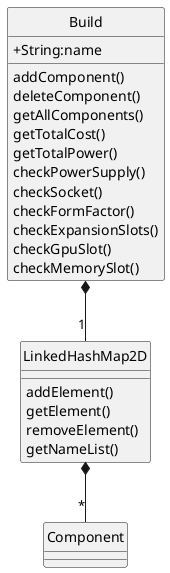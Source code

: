 @startuml
'https://plantuml.com/class-diagram
hide circle
skinparam classAttributeIconSize 0

class Build {
    +String:name
    addComponent()
    deleteComponent()
    getAllComponents()
    getTotalCost()
    getTotalPower()
    checkPowerSupply()
    checkSocket()
    checkFormFactor()
    checkExpansionSlots()
    checkGpuSlot()
    checkMemorySlot()
}

class LinkedHashMap2D {
    addElement()
    getElement()
    removeElement()
    getNameList()
}

class Component {
}


Build *-- "1" LinkedHashMap2D
LinkedHashMap2D *-- "*" Component

@enduml